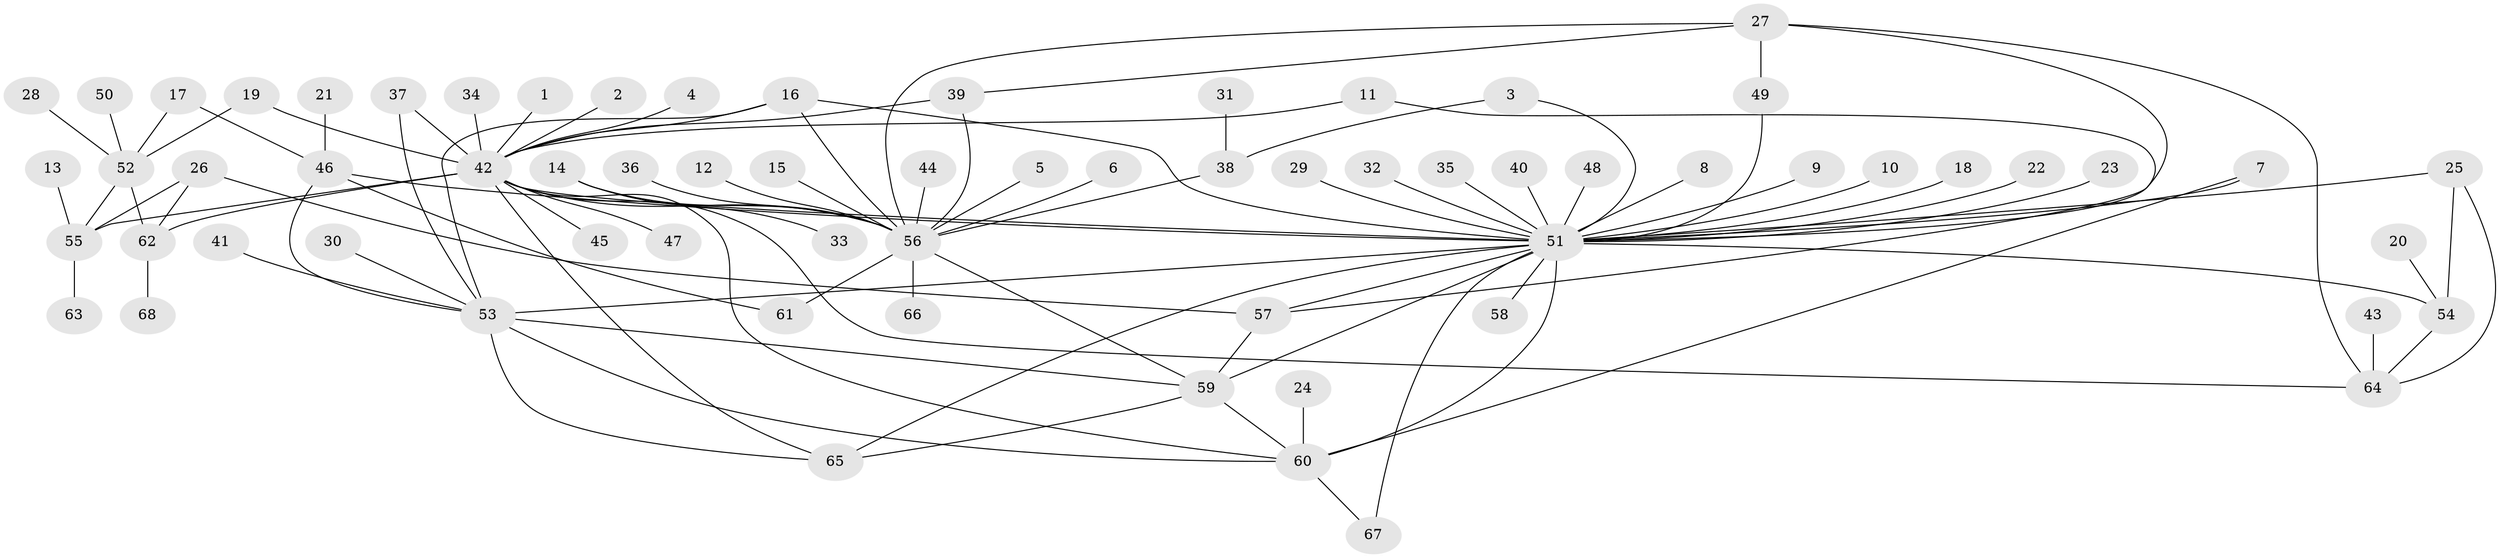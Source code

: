 // original degree distribution, {16: 0.007352941176470588, 7: 0.014705882352941176, 26: 0.007352941176470588, 23: 0.007352941176470588, 5: 0.029411764705882353, 4: 0.07352941176470588, 1: 0.4632352941176471, 2: 0.25, 8: 0.007352941176470588, 3: 0.125, 9: 0.007352941176470588, 6: 0.007352941176470588}
// Generated by graph-tools (version 1.1) at 2025/49/03/09/25 03:49:55]
// undirected, 68 vertices, 99 edges
graph export_dot {
graph [start="1"]
  node [color=gray90,style=filled];
  1;
  2;
  3;
  4;
  5;
  6;
  7;
  8;
  9;
  10;
  11;
  12;
  13;
  14;
  15;
  16;
  17;
  18;
  19;
  20;
  21;
  22;
  23;
  24;
  25;
  26;
  27;
  28;
  29;
  30;
  31;
  32;
  33;
  34;
  35;
  36;
  37;
  38;
  39;
  40;
  41;
  42;
  43;
  44;
  45;
  46;
  47;
  48;
  49;
  50;
  51;
  52;
  53;
  54;
  55;
  56;
  57;
  58;
  59;
  60;
  61;
  62;
  63;
  64;
  65;
  66;
  67;
  68;
  1 -- 42 [weight=1.0];
  2 -- 42 [weight=1.0];
  3 -- 38 [weight=1.0];
  3 -- 51 [weight=1.0];
  4 -- 42 [weight=1.0];
  5 -- 56 [weight=1.0];
  6 -- 56 [weight=1.0];
  7 -- 51 [weight=1.0];
  7 -- 60 [weight=1.0];
  8 -- 51 [weight=1.0];
  9 -- 51 [weight=1.0];
  10 -- 51 [weight=1.0];
  11 -- 42 [weight=1.0];
  11 -- 57 [weight=1.0];
  12 -- 56 [weight=1.0];
  13 -- 55 [weight=1.0];
  14 -- 33 [weight=1.0];
  14 -- 56 [weight=1.0];
  15 -- 56 [weight=1.0];
  16 -- 42 [weight=1.0];
  16 -- 51 [weight=1.0];
  16 -- 53 [weight=1.0];
  16 -- 56 [weight=1.0];
  17 -- 46 [weight=1.0];
  17 -- 52 [weight=1.0];
  18 -- 51 [weight=1.0];
  19 -- 42 [weight=1.0];
  19 -- 52 [weight=1.0];
  20 -- 54 [weight=1.0];
  21 -- 46 [weight=1.0];
  22 -- 51 [weight=1.0];
  23 -- 51 [weight=1.0];
  24 -- 60 [weight=1.0];
  25 -- 51 [weight=1.0];
  25 -- 54 [weight=1.0];
  25 -- 64 [weight=1.0];
  26 -- 55 [weight=1.0];
  26 -- 57 [weight=1.0];
  26 -- 62 [weight=1.0];
  27 -- 39 [weight=1.0];
  27 -- 49 [weight=1.0];
  27 -- 51 [weight=1.0];
  27 -- 56 [weight=1.0];
  27 -- 64 [weight=1.0];
  28 -- 52 [weight=1.0];
  29 -- 51 [weight=1.0];
  30 -- 53 [weight=1.0];
  31 -- 38 [weight=1.0];
  32 -- 51 [weight=1.0];
  34 -- 42 [weight=1.0];
  35 -- 51 [weight=1.0];
  36 -- 56 [weight=1.0];
  37 -- 42 [weight=1.0];
  37 -- 53 [weight=1.0];
  38 -- 56 [weight=1.0];
  39 -- 42 [weight=2.0];
  39 -- 56 [weight=1.0];
  40 -- 51 [weight=1.0];
  41 -- 53 [weight=1.0];
  42 -- 45 [weight=1.0];
  42 -- 47 [weight=1.0];
  42 -- 51 [weight=1.0];
  42 -- 55 [weight=4.0];
  42 -- 56 [weight=1.0];
  42 -- 60 [weight=1.0];
  42 -- 62 [weight=1.0];
  42 -- 64 [weight=1.0];
  42 -- 65 [weight=1.0];
  43 -- 64 [weight=1.0];
  44 -- 56 [weight=1.0];
  46 -- 51 [weight=1.0];
  46 -- 53 [weight=1.0];
  46 -- 61 [weight=1.0];
  48 -- 51 [weight=1.0];
  49 -- 51 [weight=1.0];
  50 -- 52 [weight=1.0];
  51 -- 53 [weight=1.0];
  51 -- 54 [weight=1.0];
  51 -- 57 [weight=1.0];
  51 -- 58 [weight=1.0];
  51 -- 59 [weight=1.0];
  51 -- 60 [weight=1.0];
  51 -- 65 [weight=1.0];
  51 -- 67 [weight=1.0];
  52 -- 55 [weight=1.0];
  52 -- 62 [weight=1.0];
  53 -- 59 [weight=1.0];
  53 -- 60 [weight=1.0];
  53 -- 65 [weight=1.0];
  54 -- 64 [weight=1.0];
  55 -- 63 [weight=1.0];
  56 -- 59 [weight=1.0];
  56 -- 61 [weight=1.0];
  56 -- 66 [weight=1.0];
  57 -- 59 [weight=1.0];
  59 -- 60 [weight=1.0];
  59 -- 65 [weight=1.0];
  60 -- 67 [weight=1.0];
  62 -- 68 [weight=1.0];
}
